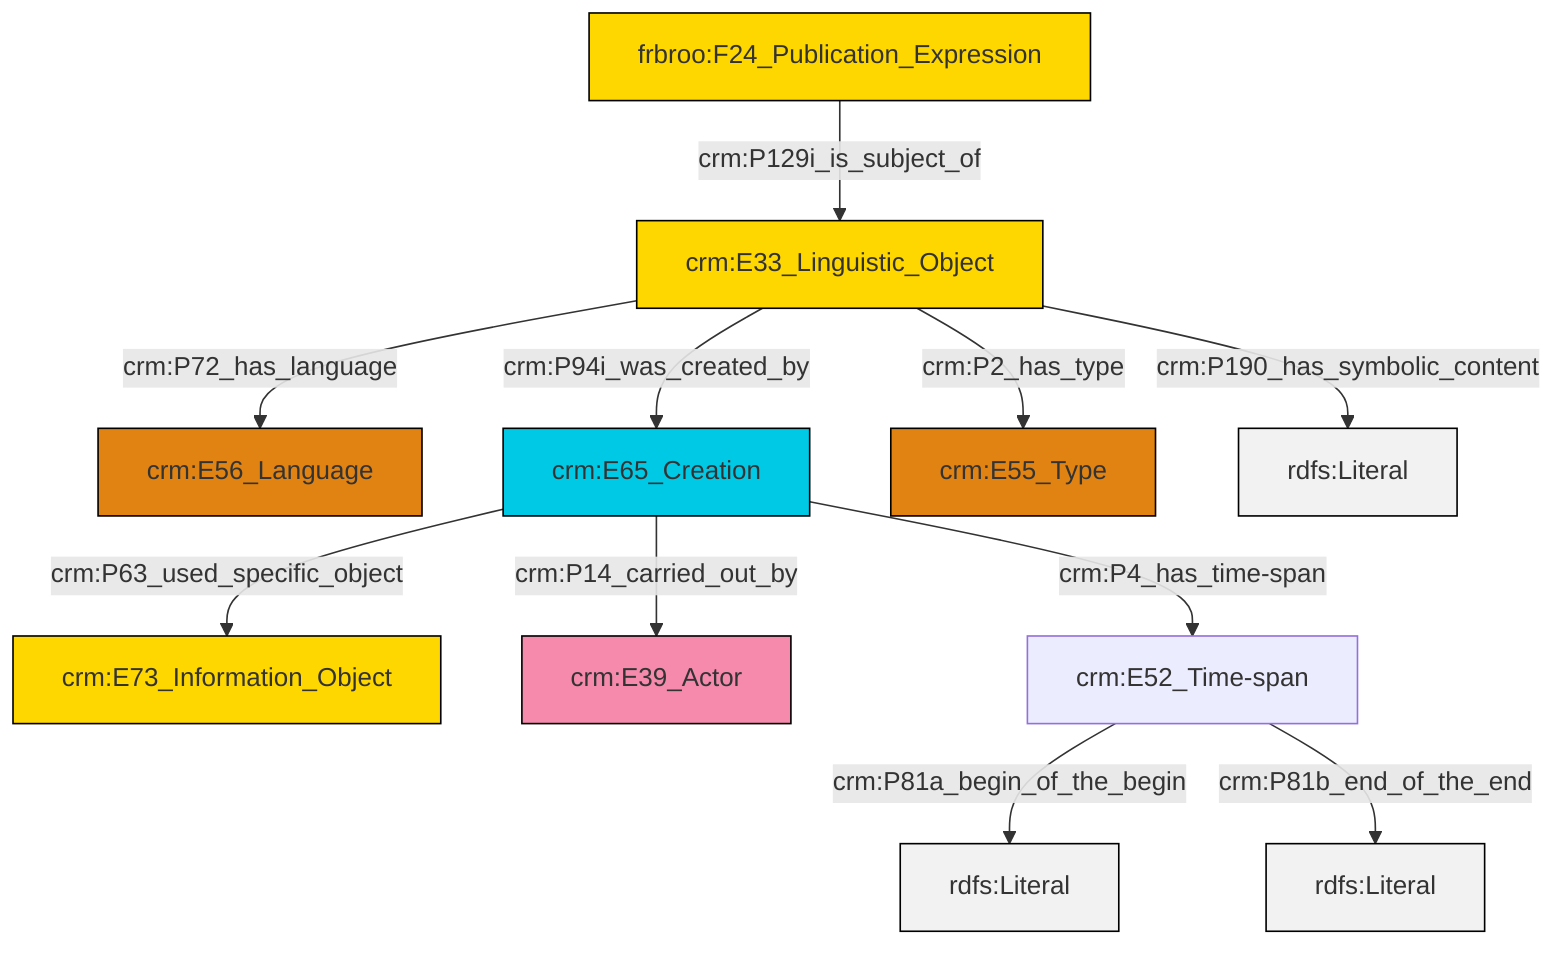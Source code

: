 graph TD
classDef Literal fill:#f2f2f2,stroke:#000000;
classDef CRM_Entity fill:#FFFFFF,stroke:#000000;
classDef Temporal_Entity fill:#00C9E6, stroke:#000000;
classDef Type fill:#E18312, stroke:#000000;
classDef Time-Span fill:#2C9C91, stroke:#000000;
classDef Appellation fill:#FFEB7F, stroke:#000000;
classDef Place fill:#008836, stroke:#000000;
classDef Persistent_Item fill:#B266B2, stroke:#000000;
classDef Conceptual_Object fill:#FFD700, stroke:#000000;
classDef Physical_Thing fill:#D2B48C, stroke:#000000;
classDef Actor fill:#f58aad, stroke:#000000;
classDef PC_Classes fill:#4ce600, stroke:#000000;
classDef Multi fill:#cccccc,stroke:#000000;

2["crm:E33_Linguistic_Object"]:::Conceptual_Object -->|crm:P72_has_language| 0["crm:E56_Language"]:::Type
3["crm:E65_Creation"]:::Temporal_Entity -->|crm:P63_used_specific_object| 4["crm:E73_Information_Object"]:::Conceptual_Object
7["crm:E52_Time-span"]:::Default -->|crm:P81a_begin_of_the_begin| 9[rdfs:Literal]:::Literal
2["crm:E33_Linguistic_Object"]:::Conceptual_Object -->|crm:P2_has_type| 11["crm:E55_Type"]:::Type
2["crm:E33_Linguistic_Object"]:::Conceptual_Object -->|crm:P94i_was_created_by| 3["crm:E65_Creation"]:::Temporal_Entity
2["crm:E33_Linguistic_Object"]:::Conceptual_Object -->|crm:P190_has_symbolic_content| 13[rdfs:Literal]:::Literal
3["crm:E65_Creation"]:::Temporal_Entity -->|crm:P4_has_time-span| 7["crm:E52_Time-span"]:::Default
7["crm:E52_Time-span"]:::Default -->|crm:P81b_end_of_the_end| 14[rdfs:Literal]:::Literal
15["frbroo:F24_Publication_Expression"]:::Conceptual_Object -->|crm:P129i_is_subject_of| 2["crm:E33_Linguistic_Object"]:::Conceptual_Object
3["crm:E65_Creation"]:::Temporal_Entity -->|crm:P14_carried_out_by| 5["crm:E39_Actor"]:::Actor